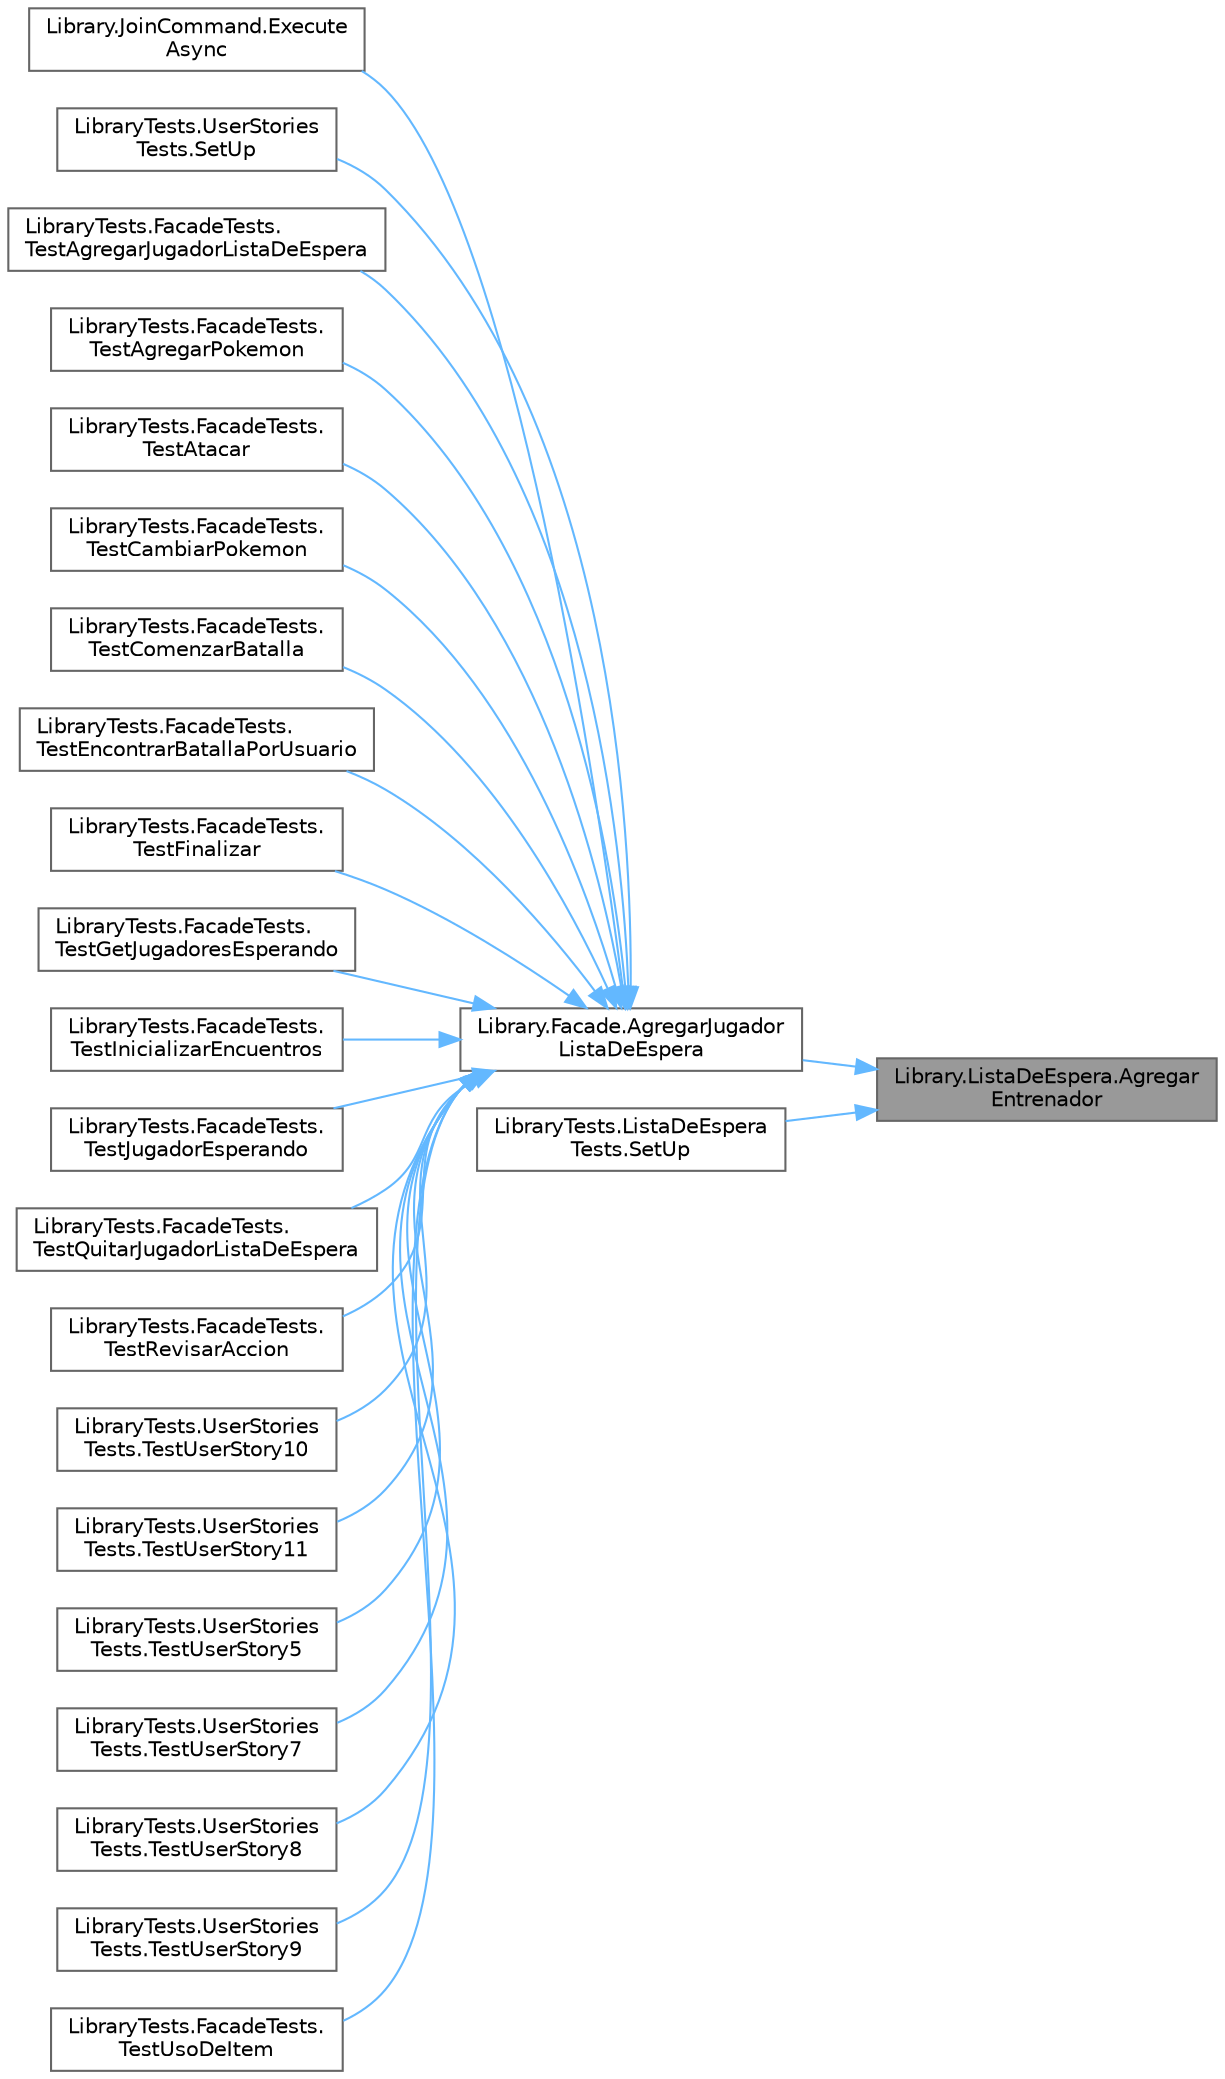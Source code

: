 digraph "Library.ListaDeEspera.AgregarEntrenador"
{
 // INTERACTIVE_SVG=YES
 // LATEX_PDF_SIZE
  bgcolor="transparent";
  edge [fontname=Helvetica,fontsize=10,labelfontname=Helvetica,labelfontsize=10];
  node [fontname=Helvetica,fontsize=10,shape=box,height=0.2,width=0.4];
  rankdir="RL";
  Node1 [id="Node000001",label="Library.ListaDeEspera.Agregar\lEntrenador",height=0.2,width=0.4,color="gray40", fillcolor="grey60", style="filled", fontcolor="black",tooltip="Agrega un jugador a la lista de espera."];
  Node1 -> Node2 [id="edge1_Node000001_Node000002",dir="back",color="steelblue1",style="solid",tooltip=" "];
  Node2 [id="Node000002",label="Library.Facade.AgregarJugador\lListaDeEspera",height=0.2,width=0.4,color="grey40", fillcolor="white", style="filled",URL="$classLibrary_1_1Facade.html#a4985231e2866150aa077a82a06888aba",tooltip="Agrega un jugador a la lista de espera."];
  Node2 -> Node3 [id="edge2_Node000002_Node000003",dir="back",color="steelblue1",style="solid",tooltip=" "];
  Node3 [id="Node000003",label="Library.JoinCommand.Execute\lAsync",height=0.2,width=0.4,color="grey40", fillcolor="white", style="filled",URL="$classLibrary_1_1JoinCommand.html#ab0f039149bbf17043594b5fd3d273e82",tooltip="Implementa el comando 'join'. Este comando une al jugador que envía el mensaje a la lista de jugadore..."];
  Node2 -> Node4 [id="edge3_Node000002_Node000004",dir="back",color="steelblue1",style="solid",tooltip=" "];
  Node4 [id="Node000004",label="LibraryTests.UserStories\lTests.SetUp",height=0.2,width=0.4,color="grey40", fillcolor="white", style="filled",URL="$classLibraryTests_1_1UserStoriesTests.html#ad72f3487f7ce4e7128da2f9156ea2d44",tooltip="En este OneTimeSetUp instanciamos objetos que necesitaremos para testear."];
  Node2 -> Node5 [id="edge4_Node000002_Node000005",dir="back",color="steelblue1",style="solid",tooltip=" "];
  Node5 [id="Node000005",label="LibraryTests.FacadeTests.\lTestAgregarJugadorListaDeEspera",height=0.2,width=0.4,color="grey40", fillcolor="white", style="filled",URL="$classLibraryTests_1_1FacadeTests.html#ab4c46fd2691bef1b80c211e797ad5e2c",tooltip="Este test comprueba que se pueda agregar correctamente un jugador a la lista de espera."];
  Node2 -> Node6 [id="edge5_Node000002_Node000006",dir="back",color="steelblue1",style="solid",tooltip=" "];
  Node6 [id="Node000006",label="LibraryTests.FacadeTests.\lTestAgregarPokemon",height=0.2,width=0.4,color="grey40", fillcolor="white", style="filled",URL="$classLibraryTests_1_1FacadeTests.html#ae7d0bc19b8da0b9b12971d1837cc31ec",tooltip="Este test comprueba que se pueda agregar un Pokémon durante la batalla."];
  Node2 -> Node7 [id="edge6_Node000002_Node000007",dir="back",color="steelblue1",style="solid",tooltip=" "];
  Node7 [id="Node000007",label="LibraryTests.FacadeTests.\lTestAtacar",height=0.2,width=0.4,color="grey40", fillcolor="white", style="filled",URL="$classLibraryTests_1_1FacadeTests.html#af22f93966c93bc6fe2965ce061b62d68",tooltip="Este test comprueba que se pueda atacar correctamente durante la batalla."];
  Node2 -> Node8 [id="edge7_Node000002_Node000008",dir="back",color="steelblue1",style="solid",tooltip=" "];
  Node8 [id="Node000008",label="LibraryTests.FacadeTests.\lTestCambiarPokemon",height=0.2,width=0.4,color="grey40", fillcolor="white", style="filled",URL="$classLibraryTests_1_1FacadeTests.html#a736ba7faf0f3e0c395cbb026e3f8be11",tooltip="Este test comprueba que se pueda cambiar un Pokémon correctamente durante la batalla."];
  Node2 -> Node9 [id="edge8_Node000002_Node000009",dir="back",color="steelblue1",style="solid",tooltip=" "];
  Node9 [id="Node000009",label="LibraryTests.FacadeTests.\lTestComenzarBatalla",height=0.2,width=0.4,color="grey40", fillcolor="white", style="filled",URL="$classLibraryTests_1_1FacadeTests.html#a385ec7d276c82e08ca229bd2eb3552fc",tooltip="Este test comprueba que se pueda comenzar una batalla."];
  Node2 -> Node10 [id="edge9_Node000002_Node000010",dir="back",color="steelblue1",style="solid",tooltip=" "];
  Node10 [id="Node000010",label="LibraryTests.FacadeTests.\lTestEncontrarBatallaPorUsuario",height=0.2,width=0.4,color="grey40", fillcolor="white", style="filled",URL="$classLibraryTests_1_1FacadeTests.html#ae1eaae8f94aa3c79bbf3611d395e5203",tooltip="Este test comprueba que se pueda encontrar una batalla de la lista de batallas por el nombre de un ju..."];
  Node2 -> Node11 [id="edge10_Node000002_Node000011",dir="back",color="steelblue1",style="solid",tooltip=" "];
  Node11 [id="Node000011",label="LibraryTests.FacadeTests.\lTestFinalizar",height=0.2,width=0.4,color="grey40", fillcolor="white", style="filled",URL="$classLibraryTests_1_1FacadeTests.html#ae9d79d8fc2d766b3f84301b4eec15d3e",tooltip="Este test permite comprobar que se finaliza efectivamente la batalla con este método."];
  Node2 -> Node12 [id="edge11_Node000002_Node000012",dir="back",color="steelblue1",style="solid",tooltip=" "];
  Node12 [id="Node000012",label="LibraryTests.FacadeTests.\lTestGetJugadoresEsperando",height=0.2,width=0.4,color="grey40", fillcolor="white", style="filled",URL="$classLibraryTests_1_1FacadeTests.html#a3012749c9fa1722e949ea6cc563f0cfa",tooltip="Este test comprueba que se pueda obtener los nombres de los jugadores en la lista de espera."];
  Node2 -> Node13 [id="edge12_Node000002_Node000013",dir="back",color="steelblue1",style="solid",tooltip=" "];
  Node13 [id="Node000013",label="LibraryTests.FacadeTests.\lTestInicializarEncuentros",height=0.2,width=0.4,color="grey40", fillcolor="white", style="filled",URL="$classLibraryTests_1_1FacadeTests.html#abe4d462c04fb3e1c90ab9095252c8eb0",tooltip="Este test comprueba que se pueda inicializar la batalla y asignar Pokémones actuales a los jugadores."];
  Node2 -> Node14 [id="edge13_Node000002_Node000014",dir="back",color="steelblue1",style="solid",tooltip=" "];
  Node14 [id="Node000014",label="LibraryTests.FacadeTests.\lTestJugadorEsperando",height=0.2,width=0.4,color="grey40", fillcolor="white", style="filled",URL="$classLibraryTests_1_1FacadeTests.html#acacd054d2530244b3252278df1889b2e",tooltip="Este test comprueba que se pueda obtener si un jugador está en la lista de espera."];
  Node2 -> Node15 [id="edge14_Node000002_Node000015",dir="back",color="steelblue1",style="solid",tooltip=" "];
  Node15 [id="Node000015",label="LibraryTests.FacadeTests.\lTestQuitarJugadorListaDeEspera",height=0.2,width=0.4,color="grey40", fillcolor="white", style="filled",URL="$classLibraryTests_1_1FacadeTests.html#ae5529728a2c6e3992d31d63c43ca6605",tooltip="Este test comprueba que se pueda quitar correctamente un jugador de la lista de espera."];
  Node2 -> Node16 [id="edge15_Node000002_Node000016",dir="back",color="steelblue1",style="solid",tooltip=" "];
  Node16 [id="Node000016",label="LibraryTests.FacadeTests.\lTestRevisarAccion",height=0.2,width=0.4,color="grey40", fillcolor="white", style="filled",URL="$classLibraryTests_1_1FacadeTests.html#a057c64e69aab56c0080df6a41185ccf2",tooltip="Este test comprueba que se pueda revisar correctamente si un jugador tiene permitido realizar una acc..."];
  Node2 -> Node17 [id="edge16_Node000002_Node000017",dir="back",color="steelblue1",style="solid",tooltip=" "];
  Node17 [id="Node000017",label="LibraryTests.UserStories\lTests.TestUserStory10",height=0.2,width=0.4,color="grey40", fillcolor="white", style="filled",URL="$classLibraryTests_1_1UserStoriesTests.html#a5a492c510fe0ac506e1b397a2334ed35",tooltip="Este test comprueba la historia de usuario 10."];
  Node2 -> Node18 [id="edge17_Node000002_Node000018",dir="back",color="steelblue1",style="solid",tooltip=" "];
  Node18 [id="Node000018",label="LibraryTests.UserStories\lTests.TestUserStory11",height=0.2,width=0.4,color="grey40", fillcolor="white", style="filled",URL="$classLibraryTests_1_1UserStoriesTests.html#a9fe8eec377113184478d595fa205f555",tooltip="Este test comprueba la historia de usuario 11."];
  Node2 -> Node19 [id="edge18_Node000002_Node000019",dir="back",color="steelblue1",style="solid",tooltip=" "];
  Node19 [id="Node000019",label="LibraryTests.UserStories\lTests.TestUserStory5",height=0.2,width=0.4,color="grey40", fillcolor="white", style="filled",URL="$classLibraryTests_1_1UserStoriesTests.html#a5e44dd67db565a27c001db09a005aa26",tooltip="Este test comprueba la historia de usuario 5."];
  Node2 -> Node20 [id="edge19_Node000002_Node000020",dir="back",color="steelblue1",style="solid",tooltip=" "];
  Node20 [id="Node000020",label="LibraryTests.UserStories\lTests.TestUserStory7",height=0.2,width=0.4,color="grey40", fillcolor="white", style="filled",URL="$classLibraryTests_1_1UserStoriesTests.html#a35a6fc61e1853f1ebec52d7fe39eff9b",tooltip="Este test comprueba la historia de usuario 7."];
  Node2 -> Node21 [id="edge20_Node000002_Node000021",dir="back",color="steelblue1",style="solid",tooltip=" "];
  Node21 [id="Node000021",label="LibraryTests.UserStories\lTests.TestUserStory8",height=0.2,width=0.4,color="grey40", fillcolor="white", style="filled",URL="$classLibraryTests_1_1UserStoriesTests.html#a7a9e941044e99000f4679d42d02c80fb",tooltip="Este test comprueba la historia de usuario 8."];
  Node2 -> Node22 [id="edge21_Node000002_Node000022",dir="back",color="steelblue1",style="solid",tooltip=" "];
  Node22 [id="Node000022",label="LibraryTests.UserStories\lTests.TestUserStory9",height=0.2,width=0.4,color="grey40", fillcolor="white", style="filled",URL="$classLibraryTests_1_1UserStoriesTests.html#a304dc2f7aad5fe48520230f7222468ab",tooltip="Este test comprueba la historia de usuario 9."];
  Node2 -> Node23 [id="edge22_Node000002_Node000023",dir="back",color="steelblue1",style="solid",tooltip=" "];
  Node23 [id="Node000023",label="LibraryTests.FacadeTests.\lTestUsoDeItem",height=0.2,width=0.4,color="grey40", fillcolor="white", style="filled",URL="$classLibraryTests_1_1FacadeTests.html#ae4c1e2218823ca49f29c0154a189cbfe",tooltip="Este test comprueba que se pueda usar un item correctamente durante la batalla."];
  Node1 -> Node24 [id="edge23_Node000001_Node000024",dir="back",color="steelblue1",style="solid",tooltip=" "];
  Node24 [id="Node000024",label="LibraryTests.ListaDeEspera\lTests.SetUp",height=0.2,width=0.4,color="grey40", fillcolor="white", style="filled",URL="$classLibraryTests_1_1ListaDeEsperaTests.html#aa1d06a31116386393be5b8ca8df9ccbf",tooltip="En este SetUp instanciamos objetos que necesitaremos para testear esta clase."];
}
